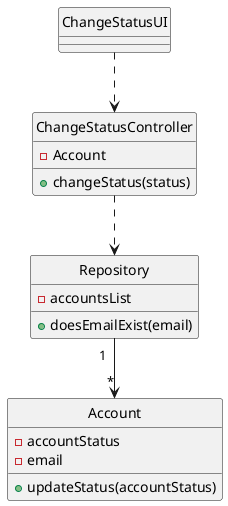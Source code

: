 @startuml

class "ChangeStatusUI"
class "ChangeStatusController"
class "Repository"
class "Account"

"ChangeStatusUI" ..> "ChangeStatusController"
"ChangeStatusController"  ..> "Repository"
"Repository" "1  " -->"*" "Account"

class "ChangeStatusController"{
-Account
+changeStatus(status)
}
class "Repository"{
-accountsList
+doesEmailExist(email)
}

class Account{
- accountStatus
-email
+ updateStatus(accountStatus)
}

hide "ChangeStatusUI" circle
hide "ChangeStatusController" circle
hide "Repository" circle
hide "Account" circle

@enduml